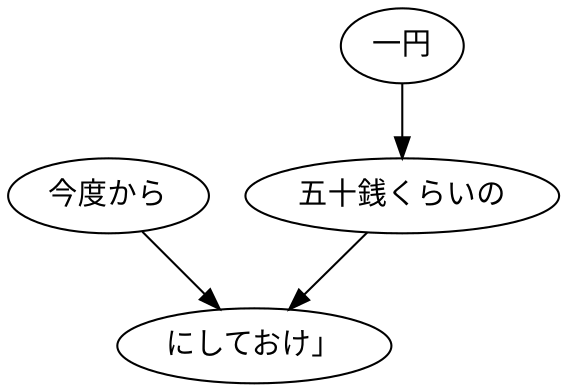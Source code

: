 digraph graph2906 {
	node0 [label="今度から"];
	node1 [label="一円"];
	node2 [label="五十銭くらいの"];
	node3 [label="にしておけ」"];
	node0 -> node3;
	node1 -> node2;
	node2 -> node3;
}
